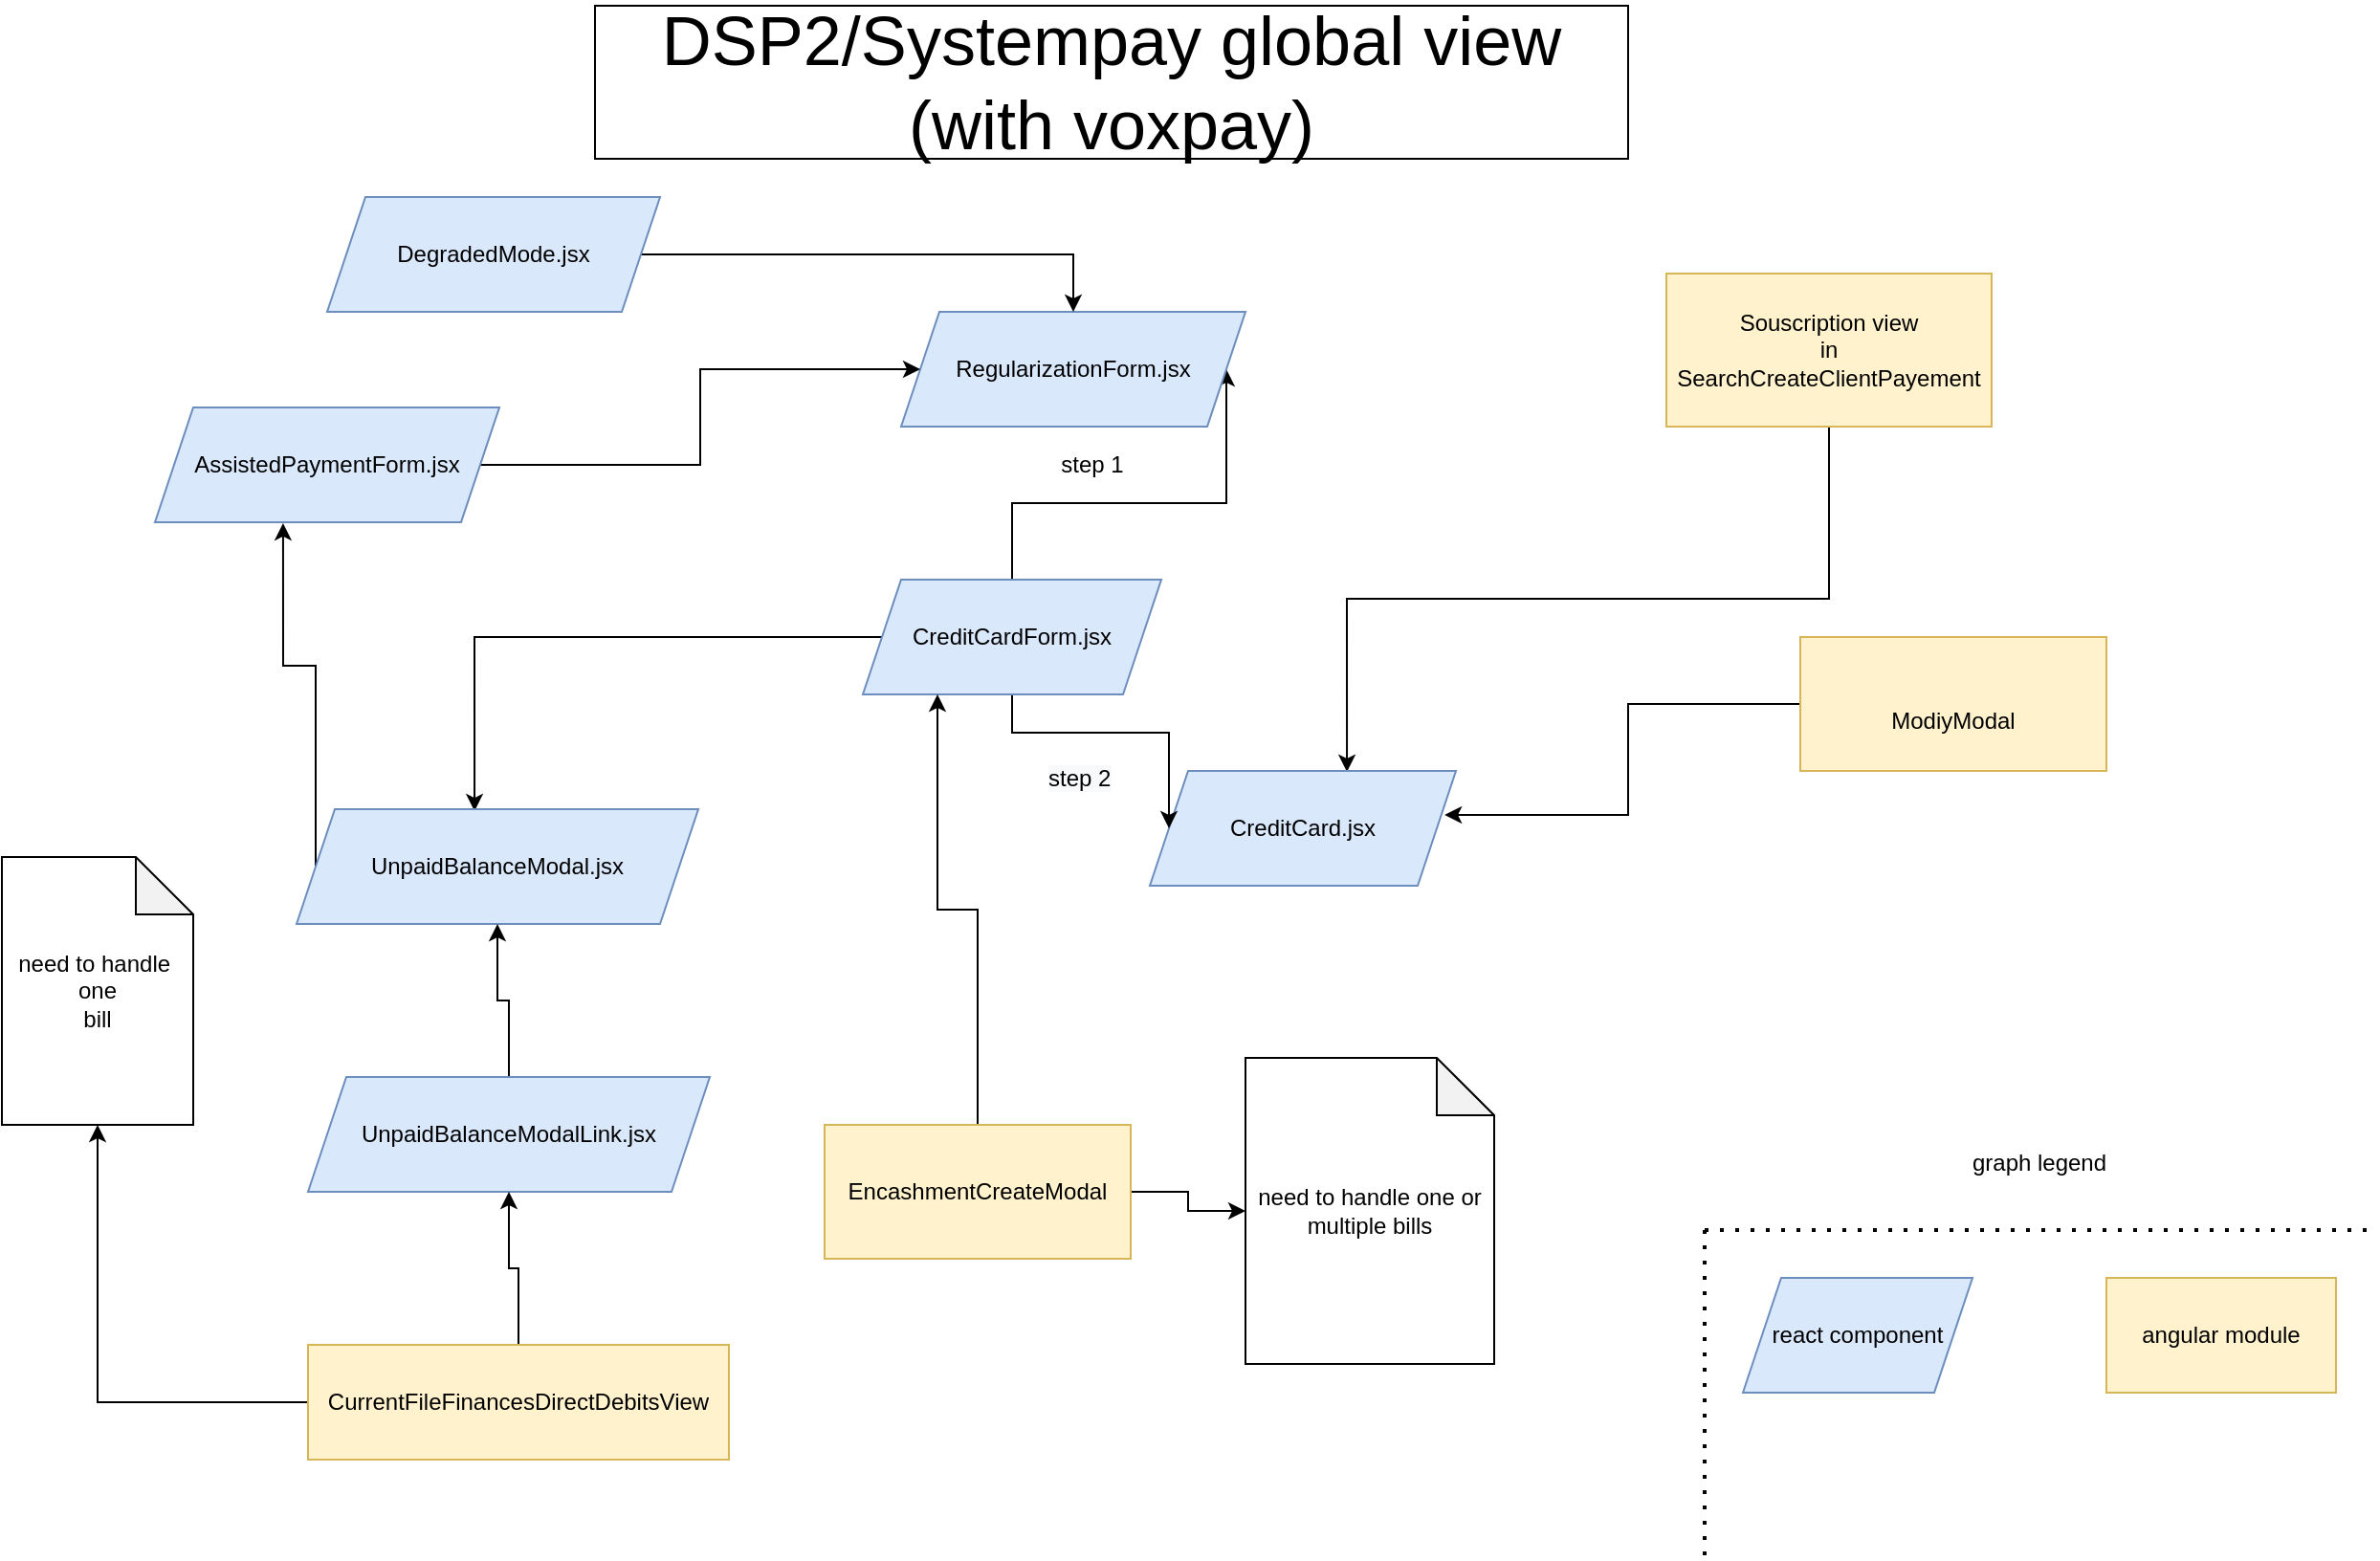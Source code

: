 <mxfile version="20.4.0" type="github">
  <diagram id="VnlkdWDD-OTya16-6Z_L" name="Page-1">
    <mxGraphModel dx="1298" dy="790" grid="1" gridSize="10" guides="1" tooltips="1" connect="1" arrows="1" fold="1" page="1" pageScale="1" pageWidth="827" pageHeight="1169" math="0" shadow="0">
      <root>
        <mxCell id="0" />
        <mxCell id="1" parent="0" />
        <mxCell id="nQrAimb7asng9hxnftcy-4" style="edgeStyle=orthogonalEdgeStyle;rounded=0;orthogonalLoop=1;jettySize=auto;html=1;exitX=0.5;exitY=1;exitDx=0;exitDy=0;entryX=0.644;entryY=0.008;entryDx=0;entryDy=0;entryPerimeter=0;" edge="1" parent="1" source="nQrAimb7asng9hxnftcy-1" target="nQrAimb7asng9hxnftcy-2">
          <mxGeometry relative="1" as="geometry" />
        </mxCell>
        <mxCell id="nQrAimb7asng9hxnftcy-1" value="Souscription view&lt;br&gt;in&lt;br&gt;SearchCreateClientPayement" style="rounded=0;whiteSpace=wrap;html=1;fillColor=#fff2cc;strokeColor=#d6b656;" vertex="1" parent="1">
          <mxGeometry x="920" y="150" width="170" height="80" as="geometry" />
        </mxCell>
        <mxCell id="nQrAimb7asng9hxnftcy-2" value="CreditCard.jsx" style="shape=parallelogram;perimeter=parallelogramPerimeter;whiteSpace=wrap;html=1;fixedSize=1;fillColor=#dae8fc;strokeColor=#6c8ebf;" vertex="1" parent="1">
          <mxGeometry x="650" y="410" width="160" height="60" as="geometry" />
        </mxCell>
        <mxCell id="nQrAimb7asng9hxnftcy-6" value="&lt;font style=&quot;font-size: 36px;&quot;&gt;DSP2/Systempay global view (with voxpay)&lt;/font&gt;" style="rounded=0;whiteSpace=wrap;html=1;" vertex="1" parent="1">
          <mxGeometry x="360" y="10" width="540" height="80" as="geometry" />
        </mxCell>
        <mxCell id="nQrAimb7asng9hxnftcy-8" style="edgeStyle=orthogonalEdgeStyle;rounded=0;orthogonalLoop=1;jettySize=auto;html=1;exitX=0;exitY=0.5;exitDx=0;exitDy=0;entryX=0.963;entryY=0.383;entryDx=0;entryDy=0;entryPerimeter=0;fontSize=12;" edge="1" parent="1" source="nQrAimb7asng9hxnftcy-7" target="nQrAimb7asng9hxnftcy-2">
          <mxGeometry relative="1" as="geometry" />
        </mxCell>
        <mxCell id="nQrAimb7asng9hxnftcy-7" value="&lt;font style=&quot;font-size: 12px;&quot;&gt;ModiyModal&lt;/font&gt;" style="rounded=0;whiteSpace=wrap;html=1;fontSize=36;fillColor=#fff2cc;strokeColor=#d6b656;" vertex="1" parent="1">
          <mxGeometry x="990" y="340" width="160" height="70" as="geometry" />
        </mxCell>
        <mxCell id="nQrAimb7asng9hxnftcy-10" style="edgeStyle=orthogonalEdgeStyle;rounded=0;orthogonalLoop=1;jettySize=auto;html=1;exitX=0.5;exitY=1;exitDx=0;exitDy=0;entryX=0;entryY=0.5;entryDx=0;entryDy=0;fontSize=12;" edge="1" parent="1" source="nQrAimb7asng9hxnftcy-9" target="nQrAimb7asng9hxnftcy-2">
          <mxGeometry relative="1" as="geometry" />
        </mxCell>
        <mxCell id="nQrAimb7asng9hxnftcy-12" style="edgeStyle=orthogonalEdgeStyle;rounded=0;orthogonalLoop=1;jettySize=auto;html=1;exitX=0;exitY=0.5;exitDx=0;exitDy=0;entryX=0.443;entryY=0.017;entryDx=0;entryDy=0;entryPerimeter=0;fontSize=12;" edge="1" parent="1" source="nQrAimb7asng9hxnftcy-9" target="nQrAimb7asng9hxnftcy-11">
          <mxGeometry relative="1" as="geometry" />
        </mxCell>
        <mxCell id="nQrAimb7asng9hxnftcy-22" style="edgeStyle=orthogonalEdgeStyle;rounded=0;orthogonalLoop=1;jettySize=auto;html=1;exitX=0.5;exitY=0;exitDx=0;exitDy=0;entryX=1;entryY=0.5;entryDx=0;entryDy=0;fontSize=12;" edge="1" parent="1" source="nQrAimb7asng9hxnftcy-9" target="nQrAimb7asng9hxnftcy-21">
          <mxGeometry relative="1" as="geometry" />
        </mxCell>
        <mxCell id="nQrAimb7asng9hxnftcy-9" value="CreditCardForm.jsx" style="shape=parallelogram;perimeter=parallelogramPerimeter;whiteSpace=wrap;html=1;fixedSize=1;fontSize=12;fillColor=#dae8fc;strokeColor=#6c8ebf;" vertex="1" parent="1">
          <mxGeometry x="500" y="310" width="156" height="60" as="geometry" />
        </mxCell>
        <mxCell id="nQrAimb7asng9hxnftcy-24" style="edgeStyle=orthogonalEdgeStyle;rounded=0;orthogonalLoop=1;jettySize=auto;html=1;exitX=0;exitY=0.5;exitDx=0;exitDy=0;entryX=0.372;entryY=1.008;entryDx=0;entryDy=0;entryPerimeter=0;fontSize=12;" edge="1" parent="1" source="nQrAimb7asng9hxnftcy-11" target="nQrAimb7asng9hxnftcy-23">
          <mxGeometry relative="1" as="geometry" />
        </mxCell>
        <mxCell id="nQrAimb7asng9hxnftcy-11" value="UnpaidBalanceModal.jsx" style="shape=parallelogram;perimeter=parallelogramPerimeter;whiteSpace=wrap;html=1;fixedSize=1;fontSize=12;fillColor=#dae8fc;strokeColor=#6c8ebf;" vertex="1" parent="1">
          <mxGeometry x="204" y="430" width="210" height="60" as="geometry" />
        </mxCell>
        <mxCell id="nQrAimb7asng9hxnftcy-15" style="edgeStyle=orthogonalEdgeStyle;rounded=0;orthogonalLoop=1;jettySize=auto;html=1;entryX=0.5;entryY=1;entryDx=0;entryDy=0;fontSize=12;" edge="1" parent="1" source="nQrAimb7asng9hxnftcy-13" target="nQrAimb7asng9hxnftcy-11">
          <mxGeometry relative="1" as="geometry" />
        </mxCell>
        <mxCell id="nQrAimb7asng9hxnftcy-13" value="UnpaidBalanceModalLink.jsx" style="shape=parallelogram;perimeter=parallelogramPerimeter;whiteSpace=wrap;html=1;fixedSize=1;fontSize=12;fillColor=#dae8fc;strokeColor=#6c8ebf;" vertex="1" parent="1">
          <mxGeometry x="210" y="570" width="210" height="60" as="geometry" />
        </mxCell>
        <mxCell id="nQrAimb7asng9hxnftcy-17" style="edgeStyle=orthogonalEdgeStyle;rounded=0;orthogonalLoop=1;jettySize=auto;html=1;exitX=0.5;exitY=0;exitDx=0;exitDy=0;entryX=0.5;entryY=1;entryDx=0;entryDy=0;fontSize=12;" edge="1" parent="1" source="nQrAimb7asng9hxnftcy-16" target="nQrAimb7asng9hxnftcy-13">
          <mxGeometry relative="1" as="geometry" />
        </mxCell>
        <mxCell id="nQrAimb7asng9hxnftcy-40" style="edgeStyle=orthogonalEdgeStyle;rounded=0;orthogonalLoop=1;jettySize=auto;html=1;exitX=0;exitY=0.5;exitDx=0;exitDy=0;entryX=0.5;entryY=1;entryDx=0;entryDy=0;entryPerimeter=0;fontSize=12;" edge="1" parent="1" source="nQrAimb7asng9hxnftcy-16" target="nQrAimb7asng9hxnftcy-39">
          <mxGeometry relative="1" as="geometry" />
        </mxCell>
        <mxCell id="nQrAimb7asng9hxnftcy-16" value="CurrentFileFinancesDirectDebitsView" style="rounded=0;whiteSpace=wrap;html=1;fontSize=12;fillColor=#fff2cc;strokeColor=#d6b656;" vertex="1" parent="1">
          <mxGeometry x="210" y="710" width="220" height="60" as="geometry" />
        </mxCell>
        <mxCell id="nQrAimb7asng9hxnftcy-20" style="edgeStyle=orthogonalEdgeStyle;rounded=0;orthogonalLoop=1;jettySize=auto;html=1;exitX=0.5;exitY=0;exitDx=0;exitDy=0;entryX=0.25;entryY=1;entryDx=0;entryDy=0;fontSize=12;" edge="1" parent="1" source="nQrAimb7asng9hxnftcy-18" target="nQrAimb7asng9hxnftcy-9">
          <mxGeometry relative="1" as="geometry" />
        </mxCell>
        <mxCell id="nQrAimb7asng9hxnftcy-42" style="edgeStyle=orthogonalEdgeStyle;rounded=0;orthogonalLoop=1;jettySize=auto;html=1;exitX=1;exitY=0.5;exitDx=0;exitDy=0;entryX=0;entryY=0.5;entryDx=0;entryDy=0;entryPerimeter=0;fontSize=12;" edge="1" parent="1" source="nQrAimb7asng9hxnftcy-18" target="nQrAimb7asng9hxnftcy-41">
          <mxGeometry relative="1" as="geometry" />
        </mxCell>
        <mxCell id="nQrAimb7asng9hxnftcy-18" value="EncashmentCreateModal" style="rounded=0;whiteSpace=wrap;html=1;fontSize=12;fillColor=#fff2cc;strokeColor=#d6b656;" vertex="1" parent="1">
          <mxGeometry x="480" y="595" width="160" height="70" as="geometry" />
        </mxCell>
        <mxCell id="nQrAimb7asng9hxnftcy-21" value="RegularizationForm.jsx" style="shape=parallelogram;perimeter=parallelogramPerimeter;whiteSpace=wrap;html=1;fixedSize=1;fontSize=12;fillColor=#dae8fc;strokeColor=#6c8ebf;" vertex="1" parent="1">
          <mxGeometry x="520" y="170" width="180" height="60" as="geometry" />
        </mxCell>
        <mxCell id="nQrAimb7asng9hxnftcy-25" style="edgeStyle=orthogonalEdgeStyle;rounded=0;orthogonalLoop=1;jettySize=auto;html=1;exitX=1;exitY=0.5;exitDx=0;exitDy=0;entryX=0;entryY=0.5;entryDx=0;entryDy=0;fontSize=12;" edge="1" parent="1" source="nQrAimb7asng9hxnftcy-23" target="nQrAimb7asng9hxnftcy-21">
          <mxGeometry relative="1" as="geometry" />
        </mxCell>
        <mxCell id="nQrAimb7asng9hxnftcy-23" value="AssistedPaymentForm.jsx" style="shape=parallelogram;perimeter=parallelogramPerimeter;whiteSpace=wrap;html=1;fixedSize=1;fontSize=12;fillColor=#dae8fc;strokeColor=#6c8ebf;" vertex="1" parent="1">
          <mxGeometry x="130" y="220" width="180" height="60" as="geometry" />
        </mxCell>
        <mxCell id="nQrAimb7asng9hxnftcy-27" value="graph legend" style="text;html=1;strokeColor=none;fillColor=none;align=center;verticalAlign=middle;whiteSpace=wrap;rounded=0;fontSize=12;" vertex="1" parent="1">
          <mxGeometry x="1030" y="600" width="170" height="30" as="geometry" />
        </mxCell>
        <mxCell id="nQrAimb7asng9hxnftcy-29" value="" style="endArrow=none;dashed=1;html=1;dashPattern=1 3;strokeWidth=2;rounded=0;fontSize=12;" edge="1" parent="1">
          <mxGeometry width="50" height="50" relative="1" as="geometry">
            <mxPoint x="940" y="650" as="sourcePoint" />
            <mxPoint x="1290" y="650" as="targetPoint" />
            <Array as="points">
              <mxPoint x="1120" y="650" />
            </Array>
          </mxGeometry>
        </mxCell>
        <mxCell id="nQrAimb7asng9hxnftcy-31" value="" style="endArrow=none;dashed=1;html=1;dashPattern=1 3;strokeWidth=2;rounded=0;fontSize=12;" edge="1" parent="1">
          <mxGeometry width="50" height="50" relative="1" as="geometry">
            <mxPoint x="940" y="820" as="sourcePoint" />
            <mxPoint x="940" y="650" as="targetPoint" />
          </mxGeometry>
        </mxCell>
        <mxCell id="nQrAimb7asng9hxnftcy-32" value="angular module" style="rounded=0;whiteSpace=wrap;html=1;fontSize=12;fillColor=#fff2cc;strokeColor=#d6b656;" vertex="1" parent="1">
          <mxGeometry x="1150" y="675" width="120" height="60" as="geometry" />
        </mxCell>
        <mxCell id="nQrAimb7asng9hxnftcy-34" value="react component" style="shape=parallelogram;perimeter=parallelogramPerimeter;whiteSpace=wrap;html=1;fixedSize=1;fontSize=12;fillColor=#dae8fc;strokeColor=#6c8ebf;" vertex="1" parent="1">
          <mxGeometry x="960" y="675" width="120" height="60" as="geometry" />
        </mxCell>
        <mxCell id="nQrAimb7asng9hxnftcy-38" style="edgeStyle=orthogonalEdgeStyle;rounded=0;orthogonalLoop=1;jettySize=auto;html=1;exitX=1;exitY=0.5;exitDx=0;exitDy=0;entryX=0.5;entryY=0;entryDx=0;entryDy=0;fontSize=12;" edge="1" parent="1" source="nQrAimb7asng9hxnftcy-35" target="nQrAimb7asng9hxnftcy-21">
          <mxGeometry relative="1" as="geometry" />
        </mxCell>
        <mxCell id="nQrAimb7asng9hxnftcy-35" value="DegradedMode.jsx" style="shape=parallelogram;perimeter=parallelogramPerimeter;whiteSpace=wrap;html=1;fixedSize=1;fontSize=12;fillColor=#dae8fc;strokeColor=#6c8ebf;" vertex="1" parent="1">
          <mxGeometry x="220" y="110" width="174" height="60" as="geometry" />
        </mxCell>
        <mxCell id="nQrAimb7asng9hxnftcy-39" value="need to handle&amp;nbsp; one&lt;br&gt;bill" style="shape=note;whiteSpace=wrap;html=1;backgroundOutline=1;darkOpacity=0.05;fontSize=12;" vertex="1" parent="1">
          <mxGeometry x="50" y="455" width="100" height="140" as="geometry" />
        </mxCell>
        <mxCell id="nQrAimb7asng9hxnftcy-41" value="need to handle one or multiple bills" style="shape=note;whiteSpace=wrap;html=1;backgroundOutline=1;darkOpacity=0.05;fontSize=12;" vertex="1" parent="1">
          <mxGeometry x="700" y="560" width="130" height="160" as="geometry" />
        </mxCell>
        <mxCell id="nQrAimb7asng9hxnftcy-43" value="step 1" style="text;html=1;strokeColor=none;fillColor=none;align=center;verticalAlign=middle;whiteSpace=wrap;rounded=0;fontSize=12;" vertex="1" parent="1">
          <mxGeometry x="590" y="235" width="60" height="30" as="geometry" />
        </mxCell>
        <mxCell id="nQrAimb7asng9hxnftcy-44" value="&lt;span style=&quot;color: rgb(0, 0, 0); font-family: Helvetica; font-size: 12px; font-style: normal; font-variant-ligatures: normal; font-variant-caps: normal; font-weight: 400; letter-spacing: normal; orphans: 2; text-align: center; text-indent: 0px; text-transform: none; widows: 2; word-spacing: 0px; -webkit-text-stroke-width: 0px; background-color: rgb(248, 249, 250); text-decoration-thickness: initial; text-decoration-style: initial; text-decoration-color: initial; float: none; display: inline !important;&quot;&gt;step 2&lt;/span&gt;" style="text;whiteSpace=wrap;html=1;fontSize=12;" vertex="1" parent="1">
          <mxGeometry x="595" y="400" width="70" height="40" as="geometry" />
        </mxCell>
      </root>
    </mxGraphModel>
  </diagram>
</mxfile>
